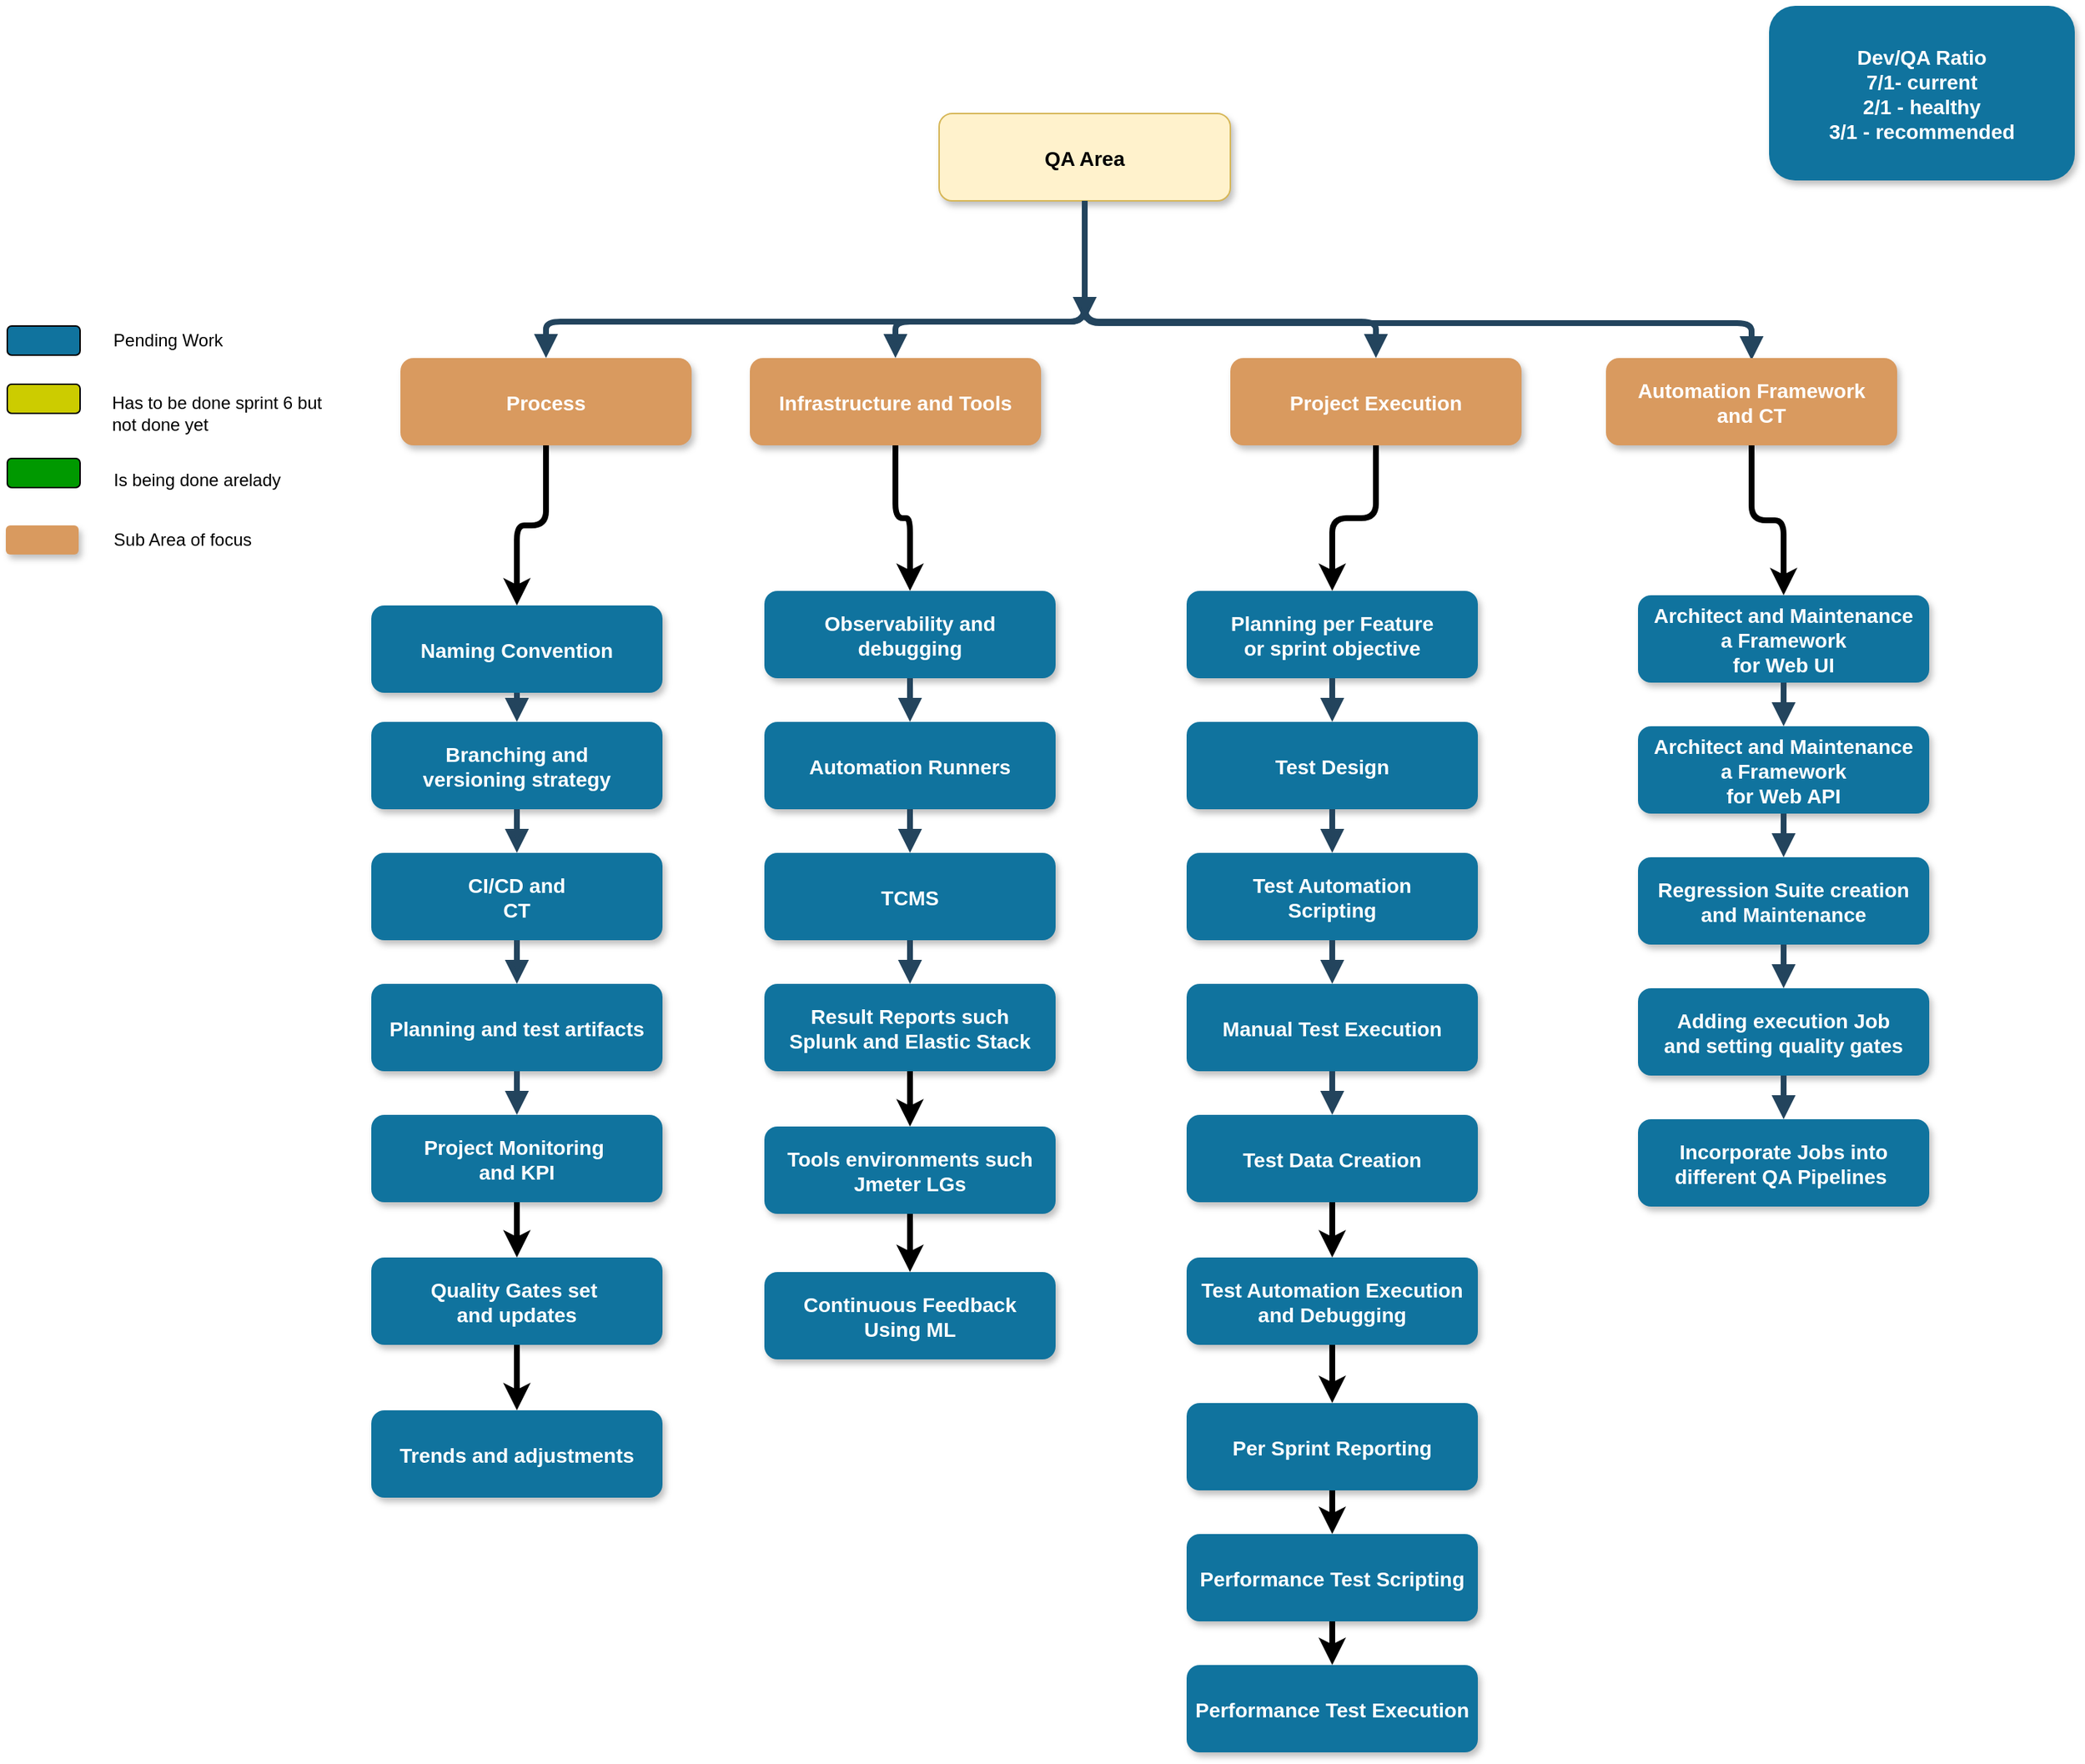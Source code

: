 <mxfile version="20.5.3" type="github" pages="2">
  <diagram name="General Areas of Work" id="97916047-d0de-89f5-080d-49f4d83e522f">
    <mxGraphModel dx="1422" dy="798" grid="1" gridSize="10" guides="1" tooltips="1" connect="1" arrows="1" fold="1" page="1" pageScale="1.5" pageWidth="1169" pageHeight="827" background="none" math="0" shadow="0">
      <root>
        <mxCell id="0" />
        <mxCell id="1" parent="0" />
        <mxCell id="SmZcs6mr4gcONItWELTx-57" value="" style="edgeStyle=elbowEdgeStyle;elbow=vertical;strokeWidth=4;endArrow=block;endFill=1;fontStyle=1;strokeColor=#23445D;" parent="1" edge="1">
          <mxGeometry x="20" y="-38" width="100" height="100" as="geometry">
            <mxPoint x="770" y="202" as="sourcePoint" />
            <mxPoint x="1228" y="253.5" as="targetPoint" />
          </mxGeometry>
        </mxCell>
        <mxCell id="2" value="QA Area" style="rounded=1;fillColor=#fff2cc;strokeColor=#d6b656;shadow=1;fontStyle=1;fontSize=14;" parent="1" vertex="1">
          <mxGeometry x="670" y="84" width="200" height="60" as="geometry" />
        </mxCell>
        <mxCell id="q7i6bZ7wbP5ZlcHaSlKR-56" value="" style="edgeStyle=orthogonalEdgeStyle;rounded=1;orthogonalLoop=1;jettySize=auto;html=1;strokeWidth=4;" parent="1" source="4" target="8" edge="1">
          <mxGeometry relative="1" as="geometry" />
        </mxCell>
        <mxCell id="4" value="Process" style="rounded=1;fillColor=#D99A5F;strokeColor=none;shadow=1;gradientColor=none;fontStyle=1;fontColor=#FFFFFF;fontSize=14;" parent="1" vertex="1">
          <mxGeometry x="300" y="252" width="200" height="60" as="geometry" />
        </mxCell>
        <mxCell id="q7i6bZ7wbP5ZlcHaSlKR-57" value="" style="edgeStyle=orthogonalEdgeStyle;rounded=1;orthogonalLoop=1;jettySize=auto;html=1;strokeWidth=4;" parent="1" source="5" target="13" edge="1">
          <mxGeometry relative="1" as="geometry" />
        </mxCell>
        <mxCell id="5" value="Infrastructure and Tools" style="rounded=1;fillColor=#D99A5F;strokeColor=none;shadow=1;gradientColor=none;fontStyle=1;fontColor=#FFFFFF;fontSize=14;" parent="1" vertex="1">
          <mxGeometry x="540" y="252" width="200" height="60" as="geometry" />
        </mxCell>
        <mxCell id="q7i6bZ7wbP5ZlcHaSlKR-58" value="" style="edgeStyle=orthogonalEdgeStyle;rounded=1;orthogonalLoop=1;jettySize=auto;html=1;strokeWidth=4;" parent="1" source="6" target="18" edge="1">
          <mxGeometry relative="1" as="geometry" />
        </mxCell>
        <mxCell id="6" value="Project Execution" style="rounded=1;fillColor=#D99A5F;strokeColor=none;shadow=1;gradientColor=none;fontStyle=1;fontColor=#FFFFFF;fontSize=14;" parent="1" vertex="1">
          <mxGeometry x="870" y="252" width="200" height="60" as="geometry" />
        </mxCell>
        <mxCell id="8" value="Naming Convention" style="rounded=1;fillColor=#10739E;strokeColor=none;shadow=1;gradientColor=none;fontStyle=1;fontColor=#FFFFFF;fontSize=14;" parent="1" vertex="1">
          <mxGeometry x="280" y="422" width="200" height="60" as="geometry" />
        </mxCell>
        <mxCell id="9" value="Branching and &#xa;versioning strategy" style="rounded=1;fillColor=#10739E;strokeColor=none;shadow=1;gradientColor=none;fontStyle=1;fontColor=#FFFFFF;fontSize=14;" parent="1" vertex="1">
          <mxGeometry x="280" y="502" width="200" height="60" as="geometry" />
        </mxCell>
        <mxCell id="10" value="CI/CD and&#xa;CT" style="rounded=1;fillColor=#10739E;strokeColor=none;shadow=1;gradientColor=none;fontStyle=1;fontColor=#FFFFFF;fontSize=14;" parent="1" vertex="1">
          <mxGeometry x="280" y="592" width="200" height="60" as="geometry" />
        </mxCell>
        <mxCell id="11" value="Planning and test artifacts" style="rounded=1;fillColor=#10739E;strokeColor=none;shadow=1;gradientColor=none;fontStyle=1;fontColor=#FFFFFF;fontSize=14;" parent="1" vertex="1">
          <mxGeometry x="280" y="682" width="200" height="60" as="geometry" />
        </mxCell>
        <mxCell id="q7i6bZ7wbP5ZlcHaSlKR-61" value="" style="edgeStyle=orthogonalEdgeStyle;rounded=1;orthogonalLoop=1;jettySize=auto;html=1;strokeWidth=4;" parent="1" source="12" target="q7i6bZ7wbP5ZlcHaSlKR-60" edge="1">
          <mxGeometry relative="1" as="geometry" />
        </mxCell>
        <mxCell id="12" value="Project Monitoring &#xa;and KPI" style="rounded=1;fillColor=#10739E;strokeColor=none;shadow=1;gradientColor=none;fontStyle=1;fontColor=#FFFFFF;fontSize=14;" parent="1" vertex="1">
          <mxGeometry x="280" y="772" width="200" height="60" as="geometry" />
        </mxCell>
        <mxCell id="13" value="Observability and&#xa;debugging" style="rounded=1;fillColor=#10739E;strokeColor=none;shadow=1;gradientColor=none;fontStyle=1;fontColor=#FFFFFF;fontSize=14;" parent="1" vertex="1">
          <mxGeometry x="550" y="412" width="200" height="60" as="geometry" />
        </mxCell>
        <mxCell id="14" value="Automation Runners" style="rounded=1;fillColor=#10739E;strokeColor=none;shadow=1;gradientColor=none;fontStyle=1;fontColor=#FFFFFF;fontSize=14;" parent="1" vertex="1">
          <mxGeometry x="550" y="502" width="200" height="60" as="geometry" />
        </mxCell>
        <mxCell id="15" value="TCMS" style="rounded=1;fillColor=#10739E;strokeColor=none;shadow=1;gradientColor=none;fontStyle=1;fontColor=#FFFFFF;fontSize=14;" parent="1" vertex="1">
          <mxGeometry x="550" y="592" width="200" height="60" as="geometry" />
        </mxCell>
        <mxCell id="q7i6bZ7wbP5ZlcHaSlKR-65" value="" style="edgeStyle=orthogonalEdgeStyle;rounded=1;orthogonalLoop=1;jettySize=auto;html=1;strokeWidth=4;" parent="1" source="16" target="q7i6bZ7wbP5ZlcHaSlKR-64" edge="1">
          <mxGeometry relative="1" as="geometry" />
        </mxCell>
        <mxCell id="16" value="Result Reports such&#xa;Splunk and Elastic Stack" style="rounded=1;fillColor=#10739E;strokeColor=none;shadow=1;gradientColor=none;fontStyle=1;fontColor=#FFFFFF;fontSize=14;" parent="1" vertex="1">
          <mxGeometry x="550" y="682" width="200" height="60" as="geometry" />
        </mxCell>
        <mxCell id="18" value="Planning per Feature&#xa;or sprint objective" style="rounded=1;fillColor=#10739E;strokeColor=none;shadow=1;gradientColor=none;fontStyle=1;fontColor=#FFFFFF;fontSize=14;" parent="1" vertex="1">
          <mxGeometry x="840" y="412" width="200" height="60" as="geometry" />
        </mxCell>
        <mxCell id="19" value="Test Design" style="rounded=1;fillColor=#10739E;strokeColor=none;shadow=1;gradientColor=none;fontStyle=1;fontColor=#FFFFFF;fontSize=14;" parent="1" vertex="1">
          <mxGeometry x="840" y="502" width="200" height="60" as="geometry" />
        </mxCell>
        <mxCell id="20" value="Test Automation &#xa;Scripting" style="rounded=1;fillColor=#10739E;strokeColor=none;shadow=1;gradientColor=none;fontStyle=1;fontColor=#FFFFFF;fontSize=14;" parent="1" vertex="1">
          <mxGeometry x="840" y="592" width="200" height="60" as="geometry" />
        </mxCell>
        <mxCell id="21" value="Manual Test Execution" style="rounded=1;fillColor=#10739E;strokeColor=none;shadow=1;gradientColor=none;fontStyle=1;fontColor=#FFFFFF;fontSize=14;" parent="1" vertex="1">
          <mxGeometry x="840" y="682" width="200" height="60" as="geometry" />
        </mxCell>
        <mxCell id="q7i6bZ7wbP5ZlcHaSlKR-69" value="" style="edgeStyle=orthogonalEdgeStyle;rounded=1;orthogonalLoop=1;jettySize=auto;html=1;strokeWidth=4;" parent="1" source="22" target="q7i6bZ7wbP5ZlcHaSlKR-68" edge="1">
          <mxGeometry relative="1" as="geometry" />
        </mxCell>
        <mxCell id="22" value="Test Data Creation" style="rounded=1;fillColor=#10739E;strokeColor=none;shadow=1;gradientColor=none;fontStyle=1;fontColor=#FFFFFF;fontSize=14;" parent="1" vertex="1">
          <mxGeometry x="840" y="772" width="200" height="60" as="geometry" />
        </mxCell>
        <mxCell id="23" value="Architect and Maintenance &#xa;a Framework&#xa;for Web UI" style="rounded=1;fillColor=#10739E;strokeColor=none;shadow=1;gradientColor=none;fontStyle=1;fontColor=#FFFFFF;fontSize=14;" parent="1" vertex="1">
          <mxGeometry x="1150" y="415" width="200" height="60" as="geometry" />
        </mxCell>
        <mxCell id="24" value="Architect and Maintenance&#xa;a Framework&#xa;for Web API" style="rounded=1;fillColor=#10739E;strokeColor=none;shadow=1;gradientColor=none;fontStyle=1;fontColor=#FFFFFF;fontSize=14;" parent="1" vertex="1">
          <mxGeometry x="1150" y="505" width="200" height="60" as="geometry" />
        </mxCell>
        <mxCell id="25" value="Regression Suite creation&#xa;and Maintenance" style="rounded=1;fillColor=#10739E;strokeColor=none;shadow=1;gradientColor=none;fontStyle=1;fontColor=#FFFFFF;fontSize=14;" parent="1" vertex="1">
          <mxGeometry x="1150" y="595" width="200" height="60" as="geometry" />
        </mxCell>
        <mxCell id="26" value="Adding execution Job&#xa;and setting quality gates" style="rounded=1;fillColor=#10739E;strokeColor=none;shadow=1;gradientColor=none;fontStyle=1;fontColor=#FFFFFF;fontSize=14;" parent="1" vertex="1">
          <mxGeometry x="1150" y="685" width="200" height="60" as="geometry" />
        </mxCell>
        <mxCell id="27" value="Incorporate Jobs into&#xa;different QA Pipelines " style="rounded=1;fillColor=#10739E;strokeColor=none;shadow=1;gradientColor=none;fontStyle=1;fontColor=#FFFFFF;fontSize=14;" parent="1" vertex="1">
          <mxGeometry x="1150" y="775" width="200" height="60" as="geometry" />
        </mxCell>
        <mxCell id="29" value="" style="edgeStyle=elbowEdgeStyle;elbow=vertical;strokeWidth=4;endArrow=block;endFill=1;fontStyle=1;strokeColor=#23445D;" parent="1" source="2" edge="1">
          <mxGeometry x="20" y="-38" width="100" height="100" as="geometry">
            <mxPoint x="20" y="62" as="sourcePoint" />
            <mxPoint x="770" y="226.5" as="targetPoint" />
          </mxGeometry>
        </mxCell>
        <mxCell id="30" value="" style="edgeStyle=elbowEdgeStyle;elbow=vertical;strokeWidth=4;endArrow=block;endFill=1;fontStyle=1;strokeColor=#23445D;" parent="1" target="5" edge="1">
          <mxGeometry x="20" y="-38" width="100" height="100" as="geometry">
            <mxPoint x="770" y="202" as="sourcePoint" />
            <mxPoint x="120" y="-38" as="targetPoint" />
          </mxGeometry>
        </mxCell>
        <mxCell id="31" value="" style="edgeStyle=elbowEdgeStyle;elbow=vertical;strokeWidth=4;endArrow=block;endFill=1;fontStyle=1;strokeColor=#23445D;" parent="1" target="4" edge="1">
          <mxGeometry x="20" y="-38" width="100" height="100" as="geometry">
            <mxPoint x="770" y="202" as="sourcePoint" />
            <mxPoint x="120" y="-38" as="targetPoint" />
          </mxGeometry>
        </mxCell>
        <mxCell id="32" value="" style="edgeStyle=elbowEdgeStyle;elbow=vertical;strokeWidth=4;endArrow=block;endFill=1;fontStyle=1;strokeColor=#23445D;" parent="1" target="6" edge="1">
          <mxGeometry x="20" y="-38" width="100" height="100" as="geometry">
            <mxPoint x="770" y="202" as="sourcePoint" />
            <mxPoint x="120" y="-38" as="targetPoint" />
          </mxGeometry>
        </mxCell>
        <mxCell id="38" value="" style="edgeStyle=elbowEdgeStyle;elbow=vertical;strokeWidth=4;endArrow=block;endFill=1;fontStyle=1;strokeColor=#23445D;" parent="1" source="8" target="9" edge="1">
          <mxGeometry x="60" y="-38" width="100" height="100" as="geometry">
            <mxPoint x="60" y="62" as="sourcePoint" />
            <mxPoint x="160" y="-38" as="targetPoint" />
          </mxGeometry>
        </mxCell>
        <mxCell id="39" value="" style="edgeStyle=elbowEdgeStyle;elbow=vertical;strokeWidth=4;endArrow=block;endFill=1;fontStyle=1;strokeColor=#23445D;" parent="1" source="9" target="10" edge="1">
          <mxGeometry x="60" y="-28" width="100" height="100" as="geometry">
            <mxPoint x="60" y="72" as="sourcePoint" />
            <mxPoint x="160" y="-28" as="targetPoint" />
          </mxGeometry>
        </mxCell>
        <mxCell id="40" value="" style="edgeStyle=elbowEdgeStyle;elbow=vertical;strokeWidth=4;endArrow=block;endFill=1;fontStyle=1;strokeColor=#23445D;" parent="1" source="10" target="11" edge="1">
          <mxGeometry x="60" y="-18" width="100" height="100" as="geometry">
            <mxPoint x="60" y="82" as="sourcePoint" />
            <mxPoint x="160" y="-18" as="targetPoint" />
          </mxGeometry>
        </mxCell>
        <mxCell id="41" value="" style="edgeStyle=elbowEdgeStyle;elbow=vertical;strokeWidth=4;endArrow=block;endFill=1;fontStyle=1;strokeColor=#23445D;" parent="1" source="11" target="12" edge="1">
          <mxGeometry x="60" y="-8" width="100" height="100" as="geometry">
            <mxPoint x="60" y="92" as="sourcePoint" />
            <mxPoint x="160" y="-8" as="targetPoint" />
          </mxGeometry>
        </mxCell>
        <mxCell id="42" value="" style="edgeStyle=elbowEdgeStyle;elbow=vertical;strokeWidth=4;endArrow=block;endFill=1;fontStyle=1;strokeColor=#23445D;" parent="1" source="13" target="14" edge="1">
          <mxGeometry x="60" y="-38" width="100" height="100" as="geometry">
            <mxPoint x="60" y="62" as="sourcePoint" />
            <mxPoint x="160" y="-38" as="targetPoint" />
          </mxGeometry>
        </mxCell>
        <mxCell id="43" value="" style="edgeStyle=elbowEdgeStyle;elbow=vertical;strokeWidth=4;endArrow=block;endFill=1;fontStyle=1;strokeColor=#23445D;" parent="1" source="14" target="15" edge="1">
          <mxGeometry x="60" y="-28" width="100" height="100" as="geometry">
            <mxPoint x="60" y="72" as="sourcePoint" />
            <mxPoint x="160" y="-28" as="targetPoint" />
          </mxGeometry>
        </mxCell>
        <mxCell id="44" value="" style="edgeStyle=elbowEdgeStyle;elbow=vertical;strokeWidth=4;endArrow=block;endFill=1;fontStyle=1;strokeColor=#23445D;" parent="1" source="15" target="16" edge="1">
          <mxGeometry x="60" y="-18" width="100" height="100" as="geometry">
            <mxPoint x="60" y="82" as="sourcePoint" />
            <mxPoint x="160" y="-18" as="targetPoint" />
          </mxGeometry>
        </mxCell>
        <mxCell id="46" value="" style="edgeStyle=elbowEdgeStyle;elbow=vertical;strokeWidth=4;endArrow=block;endFill=1;fontStyle=1;strokeColor=#23445D;" parent="1" source="18" target="19" edge="1">
          <mxGeometry x="70" y="-38" width="100" height="100" as="geometry">
            <mxPoint x="70" y="62" as="sourcePoint" />
            <mxPoint x="170" y="-38" as="targetPoint" />
          </mxGeometry>
        </mxCell>
        <mxCell id="47" value="" style="edgeStyle=elbowEdgeStyle;elbow=vertical;strokeWidth=4;endArrow=block;endFill=1;fontStyle=1;strokeColor=#23445D;" parent="1" source="19" target="20" edge="1">
          <mxGeometry x="70" y="-28" width="100" height="100" as="geometry">
            <mxPoint x="70" y="72" as="sourcePoint" />
            <mxPoint x="170" y="-28" as="targetPoint" />
          </mxGeometry>
        </mxCell>
        <mxCell id="48" value="" style="edgeStyle=elbowEdgeStyle;elbow=vertical;strokeWidth=4;endArrow=block;endFill=1;fontStyle=1;strokeColor=#23445D;" parent="1" source="20" target="21" edge="1">
          <mxGeometry x="70" y="-18" width="100" height="100" as="geometry">
            <mxPoint x="70" y="82" as="sourcePoint" />
            <mxPoint x="170" y="-18" as="targetPoint" />
          </mxGeometry>
        </mxCell>
        <mxCell id="49" value="" style="edgeStyle=elbowEdgeStyle;elbow=vertical;strokeWidth=4;endArrow=block;endFill=1;fontStyle=1;strokeColor=#23445D;" parent="1" source="21" target="22" edge="1">
          <mxGeometry x="70" y="-8" width="100" height="100" as="geometry">
            <mxPoint x="70" y="92" as="sourcePoint" />
            <mxPoint x="170" y="-8" as="targetPoint" />
          </mxGeometry>
        </mxCell>
        <mxCell id="50" value="" style="edgeStyle=elbowEdgeStyle;elbow=vertical;strokeWidth=4;endArrow=block;endFill=1;fontStyle=1;strokeColor=#23445D;" parent="1" source="23" target="24" edge="1">
          <mxGeometry x="130" y="-35" width="100" height="100" as="geometry">
            <mxPoint x="130" y="65" as="sourcePoint" />
            <mxPoint x="230" y="-35" as="targetPoint" />
          </mxGeometry>
        </mxCell>
        <mxCell id="51" value="" style="edgeStyle=elbowEdgeStyle;elbow=vertical;strokeWidth=4;endArrow=block;endFill=1;fontStyle=1;strokeColor=#23445D;" parent="1" source="24" target="25" edge="1">
          <mxGeometry x="130" y="-25" width="100" height="100" as="geometry">
            <mxPoint x="130" y="75" as="sourcePoint" />
            <mxPoint x="230" y="-25" as="targetPoint" />
          </mxGeometry>
        </mxCell>
        <mxCell id="52" value="" style="edgeStyle=elbowEdgeStyle;elbow=vertical;strokeWidth=4;endArrow=block;endFill=1;fontStyle=1;strokeColor=#23445D;" parent="1" source="25" target="26" edge="1">
          <mxGeometry x="130" y="-15" width="100" height="100" as="geometry">
            <mxPoint x="130" y="85" as="sourcePoint" />
            <mxPoint x="230" y="-15" as="targetPoint" />
          </mxGeometry>
        </mxCell>
        <mxCell id="53" value="" style="edgeStyle=elbowEdgeStyle;elbow=vertical;strokeWidth=4;endArrow=block;endFill=1;fontStyle=1;strokeColor=#23445D;" parent="1" source="26" target="27" edge="1">
          <mxGeometry x="130" y="-5" width="100" height="100" as="geometry">
            <mxPoint x="130" y="95" as="sourcePoint" />
            <mxPoint x="230" y="-5" as="targetPoint" />
          </mxGeometry>
        </mxCell>
        <mxCell id="q7i6bZ7wbP5ZlcHaSlKR-59" value="" style="edgeStyle=orthogonalEdgeStyle;rounded=1;orthogonalLoop=1;jettySize=auto;html=1;strokeWidth=4;" parent="1" source="SmZcs6mr4gcONItWELTx-56" target="23" edge="1">
          <mxGeometry relative="1" as="geometry" />
        </mxCell>
        <mxCell id="SmZcs6mr4gcONItWELTx-56" value="Automation Framework &#xa;and CT" style="rounded=1;fillColor=#D99A5F;strokeColor=none;shadow=1;gradientColor=none;fontStyle=1;fontColor=#FFFFFF;fontSize=14;" parent="1" vertex="1">
          <mxGeometry x="1128" y="252" width="200" height="60" as="geometry" />
        </mxCell>
        <mxCell id="q7i6bZ7wbP5ZlcHaSlKR-63" value="" style="edgeStyle=orthogonalEdgeStyle;rounded=1;orthogonalLoop=1;jettySize=auto;html=1;strokeWidth=4;" parent="1" source="q7i6bZ7wbP5ZlcHaSlKR-60" target="q7i6bZ7wbP5ZlcHaSlKR-62" edge="1">
          <mxGeometry relative="1" as="geometry" />
        </mxCell>
        <mxCell id="q7i6bZ7wbP5ZlcHaSlKR-60" value="Quality Gates set &#xa;and updates" style="rounded=1;fillColor=#10739E;strokeColor=none;shadow=1;gradientColor=none;fontStyle=1;fontColor=#FFFFFF;fontSize=14;" parent="1" vertex="1">
          <mxGeometry x="280" y="870" width="200" height="60" as="geometry" />
        </mxCell>
        <mxCell id="q7i6bZ7wbP5ZlcHaSlKR-62" value="Trends and adjustments" style="rounded=1;fillColor=#10739E;strokeColor=none;shadow=1;gradientColor=none;fontStyle=1;fontColor=#FFFFFF;fontSize=14;" parent="1" vertex="1">
          <mxGeometry x="280" y="975" width="200" height="60" as="geometry" />
        </mxCell>
        <mxCell id="q7i6bZ7wbP5ZlcHaSlKR-67" value="" style="edgeStyle=orthogonalEdgeStyle;rounded=1;orthogonalLoop=1;jettySize=auto;html=1;strokeWidth=4;" parent="1" source="q7i6bZ7wbP5ZlcHaSlKR-64" target="q7i6bZ7wbP5ZlcHaSlKR-66" edge="1">
          <mxGeometry relative="1" as="geometry" />
        </mxCell>
        <mxCell id="q7i6bZ7wbP5ZlcHaSlKR-64" value="Tools environments such&#xa;Jmeter LGs" style="rounded=1;fillColor=#10739E;strokeColor=none;shadow=1;gradientColor=none;fontStyle=1;fontColor=#FFFFFF;fontSize=14;" parent="1" vertex="1">
          <mxGeometry x="550" y="780" width="200" height="60" as="geometry" />
        </mxCell>
        <mxCell id="q7i6bZ7wbP5ZlcHaSlKR-66" value="Continuous Feedback&#xa;Using ML" style="rounded=1;fillColor=#10739E;strokeColor=none;shadow=1;gradientColor=none;fontStyle=1;fontColor=#FFFFFF;fontSize=14;" parent="1" vertex="1">
          <mxGeometry x="550" y="880" width="200" height="60" as="geometry" />
        </mxCell>
        <mxCell id="q7i6bZ7wbP5ZlcHaSlKR-71" value="" style="edgeStyle=orthogonalEdgeStyle;rounded=1;orthogonalLoop=1;jettySize=auto;html=1;strokeWidth=4;" parent="1" source="q7i6bZ7wbP5ZlcHaSlKR-68" target="q7i6bZ7wbP5ZlcHaSlKR-70" edge="1">
          <mxGeometry relative="1" as="geometry" />
        </mxCell>
        <mxCell id="q7i6bZ7wbP5ZlcHaSlKR-68" value="Test Automation Execution&#xa;and Debugging" style="rounded=1;fillColor=#10739E;strokeColor=none;shadow=1;gradientColor=none;fontStyle=1;fontColor=#FFFFFF;fontSize=14;" parent="1" vertex="1">
          <mxGeometry x="840" y="870" width="200" height="60" as="geometry" />
        </mxCell>
        <mxCell id="q7i6bZ7wbP5ZlcHaSlKR-74" value="" style="edgeStyle=orthogonalEdgeStyle;rounded=1;orthogonalLoop=1;jettySize=auto;html=1;strokeWidth=4;" parent="1" source="q7i6bZ7wbP5ZlcHaSlKR-70" target="q7i6bZ7wbP5ZlcHaSlKR-72" edge="1">
          <mxGeometry relative="1" as="geometry" />
        </mxCell>
        <mxCell id="q7i6bZ7wbP5ZlcHaSlKR-70" value="Per Sprint Reporting" style="rounded=1;fillColor=#10739E;strokeColor=none;shadow=1;gradientColor=none;fontStyle=1;fontColor=#FFFFFF;fontSize=14;" parent="1" vertex="1">
          <mxGeometry x="840" y="970" width="200" height="60" as="geometry" />
        </mxCell>
        <mxCell id="q7i6bZ7wbP5ZlcHaSlKR-75" value="" style="edgeStyle=orthogonalEdgeStyle;rounded=1;orthogonalLoop=1;jettySize=auto;html=1;strokeWidth=4;" parent="1" source="q7i6bZ7wbP5ZlcHaSlKR-72" target="q7i6bZ7wbP5ZlcHaSlKR-73" edge="1">
          <mxGeometry relative="1" as="geometry" />
        </mxCell>
        <mxCell id="q7i6bZ7wbP5ZlcHaSlKR-72" value="Performance Test Scripting" style="rounded=1;fillColor=#10739E;strokeColor=none;shadow=1;gradientColor=none;fontStyle=1;fontColor=#FFFFFF;fontSize=14;" parent="1" vertex="1">
          <mxGeometry x="840" y="1060" width="200" height="60" as="geometry" />
        </mxCell>
        <mxCell id="q7i6bZ7wbP5ZlcHaSlKR-73" value="Performance Test Execution" style="rounded=1;fillColor=#10739E;strokeColor=none;shadow=1;gradientColor=none;fontStyle=1;fontColor=#FFFFFF;fontSize=14;" parent="1" vertex="1">
          <mxGeometry x="840" y="1150" width="200" height="60" as="geometry" />
        </mxCell>
        <mxCell id="2yRKAwIJiEXgY04Iva2J-54" value="Dev/QA Ratio&#xa;7/1- current&#xa;2/1 - healthy&#xa;3/1 - recommended" style="rounded=1;fillColor=#10739E;strokeColor=none;shadow=1;gradientColor=none;fontStyle=1;fontColor=#FFFFFF;fontSize=14;" parent="1" vertex="1">
          <mxGeometry x="1240" y="10" width="210" height="120" as="geometry" />
        </mxCell>
        <mxCell id="2yRKAwIJiEXgY04Iva2J-55" value="" style="rounded=1;whiteSpace=wrap;html=1;fillColor=#10739E;" parent="1" vertex="1">
          <mxGeometry x="30" y="230" width="50" height="20" as="geometry" />
        </mxCell>
        <mxCell id="2yRKAwIJiEXgY04Iva2J-56" value="" style="rounded=1;whiteSpace=wrap;html=1;fillColor=#CCCC00;" parent="1" vertex="1">
          <mxGeometry x="30" y="270" width="50" height="20" as="geometry" />
        </mxCell>
        <mxCell id="2yRKAwIJiEXgY04Iva2J-57" value="" style="rounded=1;whiteSpace=wrap;html=1;fillColor=#009900;" parent="1" vertex="1">
          <mxGeometry x="30" y="321" width="50" height="20" as="geometry" />
        </mxCell>
        <mxCell id="2yRKAwIJiEXgY04Iva2J-58" value="Pending Work" style="text;html=1;align=center;verticalAlign=middle;resizable=0;points=[];autosize=1;strokeColor=none;fillColor=none;" parent="1" vertex="1">
          <mxGeometry x="90" y="225" width="100" height="30" as="geometry" />
        </mxCell>
        <mxCell id="2yRKAwIJiEXgY04Iva2J-59" value="Has to be done sprint 6 but &lt;br&gt;not done yet" style="text;html=1;align=left;verticalAlign=middle;resizable=0;points=[];autosize=1;strokeColor=none;fillColor=none;" parent="1" vertex="1">
          <mxGeometry x="100" y="270" width="170" height="40" as="geometry" />
        </mxCell>
        <mxCell id="2yRKAwIJiEXgY04Iva2J-60" value="Is being done arelady" style="text;html=1;align=center;verticalAlign=middle;resizable=0;points=[];autosize=1;strokeColor=none;fillColor=none;" parent="1" vertex="1">
          <mxGeometry x="90" y="321" width="140" height="30" as="geometry" />
        </mxCell>
        <mxCell id="2yRKAwIJiEXgY04Iva2J-61" value="" style="rounded=1;fillColor=#D99A5F;strokeColor=none;shadow=1;gradientColor=none;fontStyle=1;fontColor=#FFFFFF;fontSize=14;" parent="1" vertex="1">
          <mxGeometry x="29" y="367" width="50" height="20" as="geometry" />
        </mxCell>
        <mxCell id="2yRKAwIJiEXgY04Iva2J-62" value="Sub Area of focus" style="text;html=1;align=center;verticalAlign=middle;resizable=0;points=[];autosize=1;strokeColor=none;fillColor=none;" parent="1" vertex="1">
          <mxGeometry x="90" y="362" width="120" height="30" as="geometry" />
        </mxCell>
      </root>
    </mxGraphModel>
  </diagram>
  <diagram id="_ualpgu-atQ9WvvQ_mHL" name="QE CoE">
    <mxGraphModel dx="1422" dy="798" grid="1" gridSize="10" guides="1" tooltips="1" connect="1" arrows="1" fold="1" page="1" pageScale="1" pageWidth="827" pageHeight="1169" math="0" shadow="0">
      <root>
        <mxCell id="0" />
        <mxCell id="1" parent="0" />
        <mxCell id="OxE-EYruI7zAHqEIbkNq-1" value="" style="shape=image;verticalLabelPosition=bottom;labelBackgroundColor=default;verticalAlign=top;aspect=fixed;imageAspect=0;image=https://images.miraclesoft.com/mss/images/QA-Services/QA_Image3.png;" parent="1" vertex="1">
          <mxGeometry x="45" y="170" width="737.72" height="410" as="geometry" />
        </mxCell>
      </root>
    </mxGraphModel>
  </diagram>
</mxfile>
